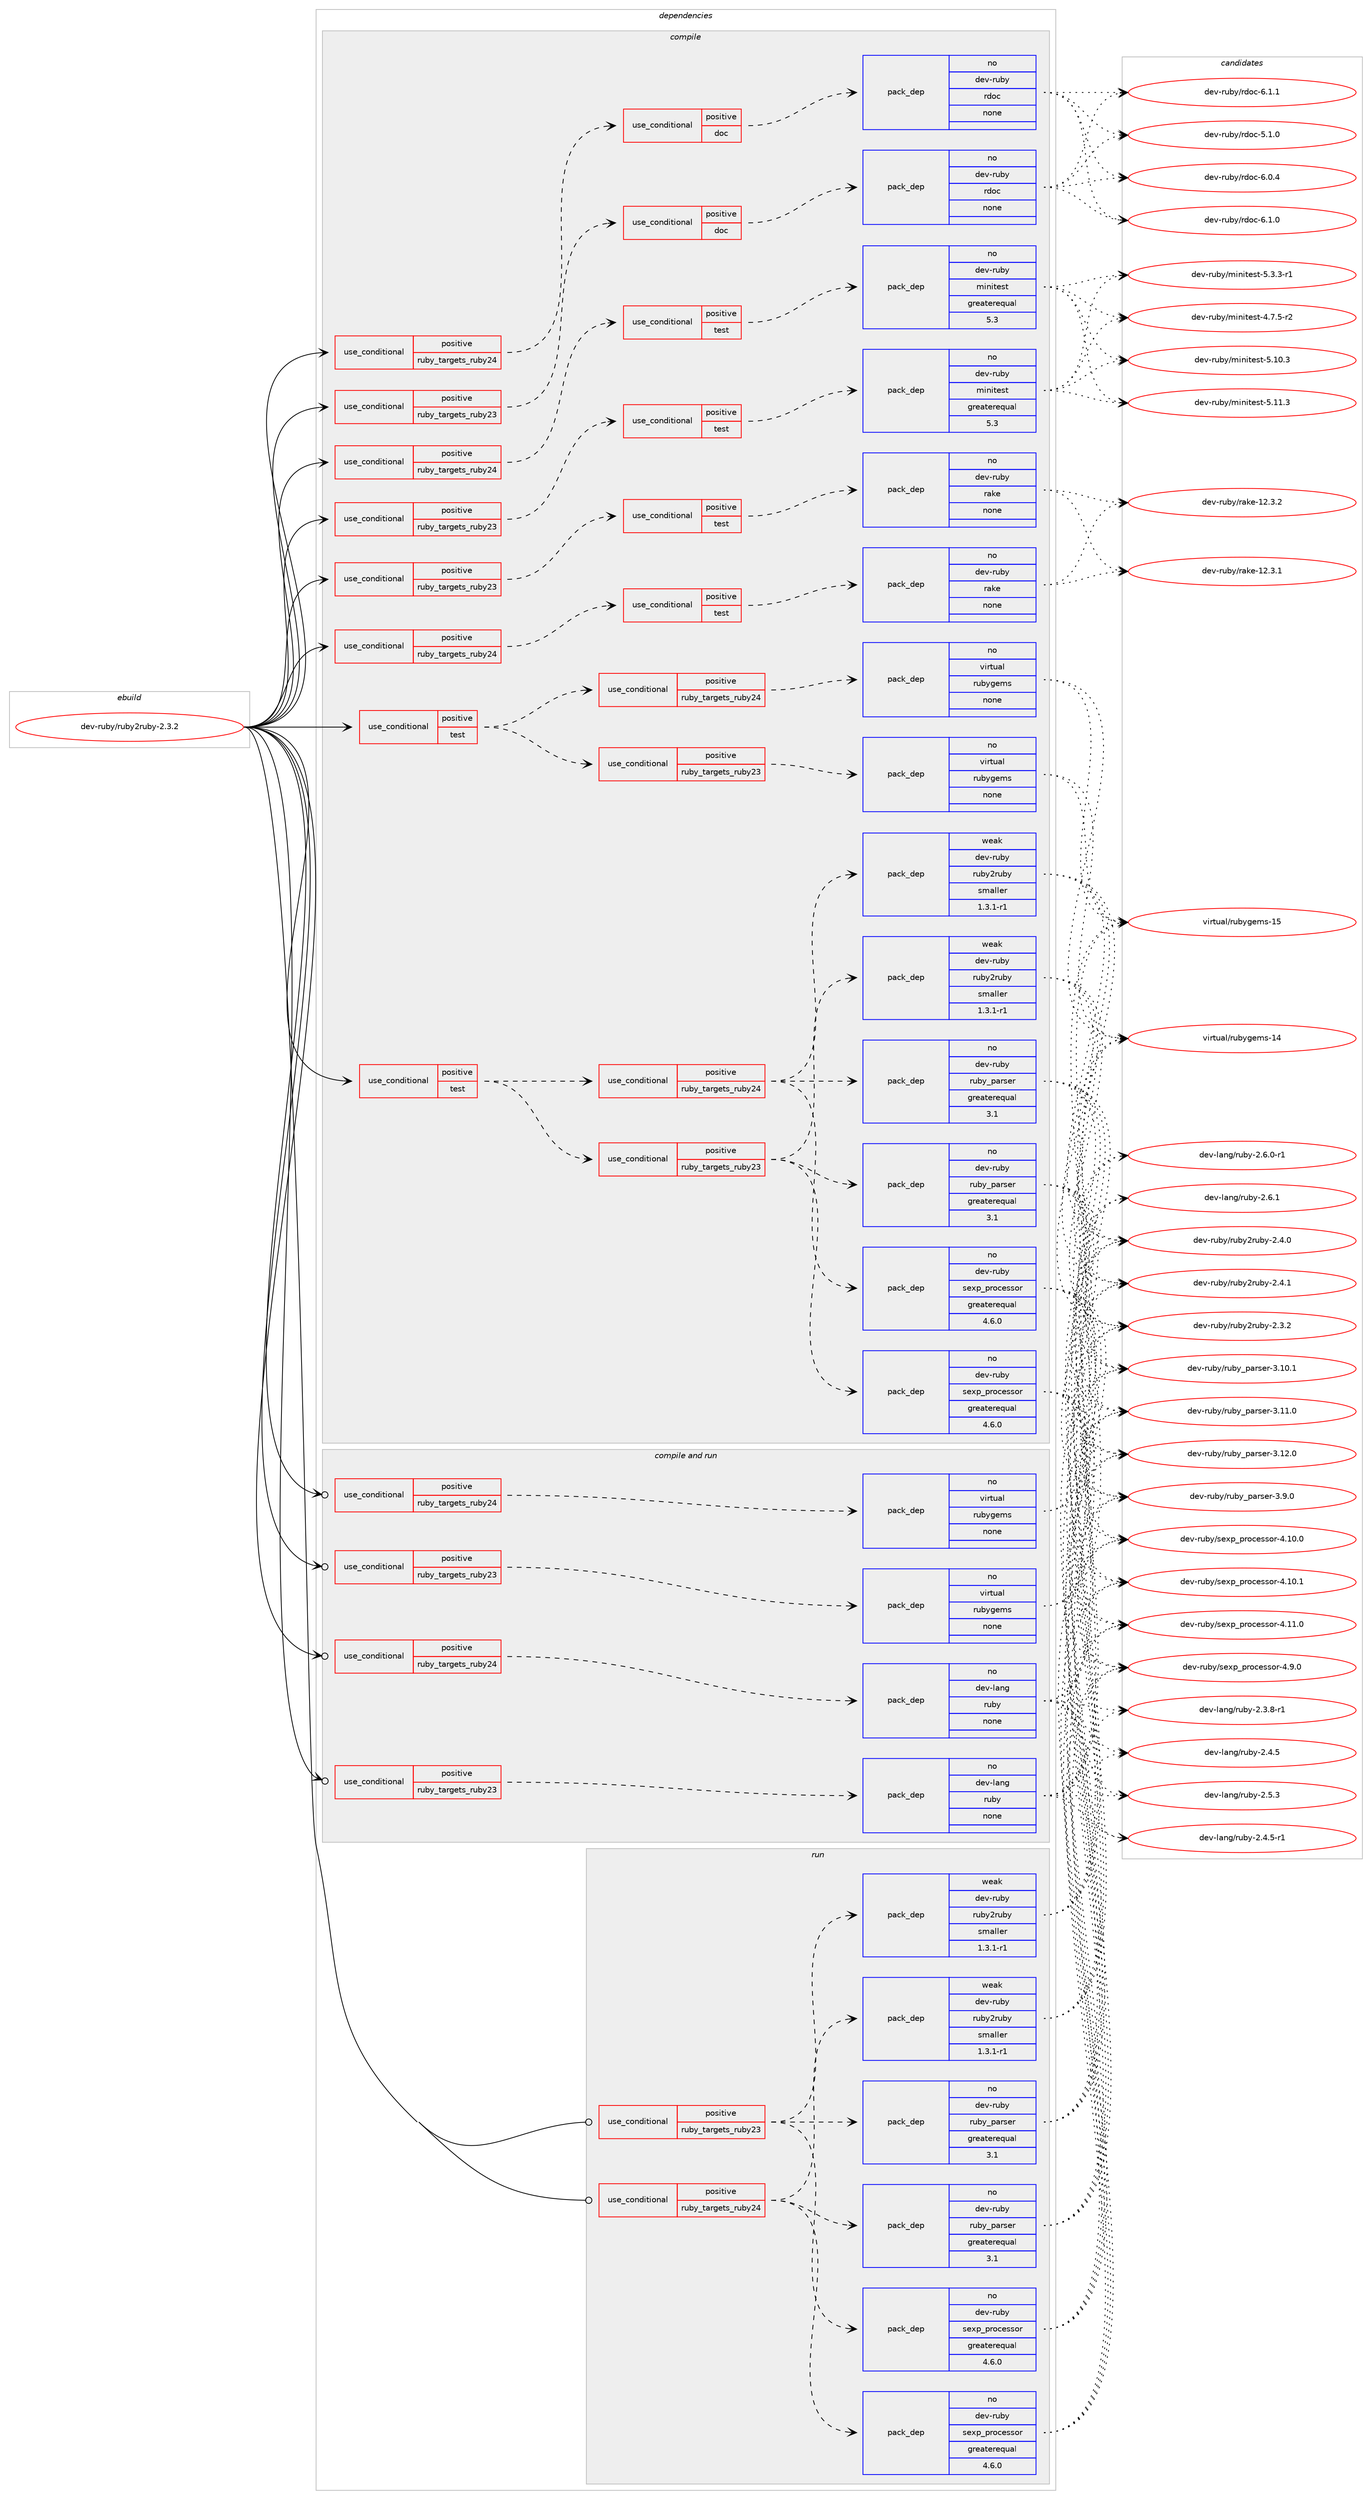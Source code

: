 digraph prolog {

# *************
# Graph options
# *************

newrank=true;
concentrate=true;
compound=true;
graph [rankdir=LR,fontname=Helvetica,fontsize=10,ranksep=1.5];#, ranksep=2.5, nodesep=0.2];
edge  [arrowhead=vee];
node  [fontname=Helvetica,fontsize=10];

# **********
# The ebuild
# **********

subgraph cluster_leftcol {
color=gray;
rank=same;
label=<<i>ebuild</i>>;
id [label="dev-ruby/ruby2ruby-2.3.2", color=red, width=4, href="../dev-ruby/ruby2ruby-2.3.2.svg"];
}

# ****************
# The dependencies
# ****************

subgraph cluster_midcol {
color=gray;
label=<<i>dependencies</i>>;
subgraph cluster_compile {
fillcolor="#eeeeee";
style=filled;
label=<<i>compile</i>>;
subgraph cond416344 {
dependency1525707 [label=<<TABLE BORDER="0" CELLBORDER="1" CELLSPACING="0" CELLPADDING="4"><TR><TD ROWSPAN="3" CELLPADDING="10">use_conditional</TD></TR><TR><TD>positive</TD></TR><TR><TD>ruby_targets_ruby23</TD></TR></TABLE>>, shape=none, color=red];
subgraph cond416345 {
dependency1525708 [label=<<TABLE BORDER="0" CELLBORDER="1" CELLSPACING="0" CELLPADDING="4"><TR><TD ROWSPAN="3" CELLPADDING="10">use_conditional</TD></TR><TR><TD>positive</TD></TR><TR><TD>doc</TD></TR></TABLE>>, shape=none, color=red];
subgraph pack1085857 {
dependency1525709 [label=<<TABLE BORDER="0" CELLBORDER="1" CELLSPACING="0" CELLPADDING="4" WIDTH="220"><TR><TD ROWSPAN="6" CELLPADDING="30">pack_dep</TD></TR><TR><TD WIDTH="110">no</TD></TR><TR><TD>dev-ruby</TD></TR><TR><TD>rdoc</TD></TR><TR><TD>none</TD></TR><TR><TD></TD></TR></TABLE>>, shape=none, color=blue];
}
dependency1525708:e -> dependency1525709:w [weight=20,style="dashed",arrowhead="vee"];
}
dependency1525707:e -> dependency1525708:w [weight=20,style="dashed",arrowhead="vee"];
}
id:e -> dependency1525707:w [weight=20,style="solid",arrowhead="vee"];
subgraph cond416346 {
dependency1525710 [label=<<TABLE BORDER="0" CELLBORDER="1" CELLSPACING="0" CELLPADDING="4"><TR><TD ROWSPAN="3" CELLPADDING="10">use_conditional</TD></TR><TR><TD>positive</TD></TR><TR><TD>ruby_targets_ruby23</TD></TR></TABLE>>, shape=none, color=red];
subgraph cond416347 {
dependency1525711 [label=<<TABLE BORDER="0" CELLBORDER="1" CELLSPACING="0" CELLPADDING="4"><TR><TD ROWSPAN="3" CELLPADDING="10">use_conditional</TD></TR><TR><TD>positive</TD></TR><TR><TD>test</TD></TR></TABLE>>, shape=none, color=red];
subgraph pack1085858 {
dependency1525712 [label=<<TABLE BORDER="0" CELLBORDER="1" CELLSPACING="0" CELLPADDING="4" WIDTH="220"><TR><TD ROWSPAN="6" CELLPADDING="30">pack_dep</TD></TR><TR><TD WIDTH="110">no</TD></TR><TR><TD>dev-ruby</TD></TR><TR><TD>minitest</TD></TR><TR><TD>greaterequal</TD></TR><TR><TD>5.3</TD></TR></TABLE>>, shape=none, color=blue];
}
dependency1525711:e -> dependency1525712:w [weight=20,style="dashed",arrowhead="vee"];
}
dependency1525710:e -> dependency1525711:w [weight=20,style="dashed",arrowhead="vee"];
}
id:e -> dependency1525710:w [weight=20,style="solid",arrowhead="vee"];
subgraph cond416348 {
dependency1525713 [label=<<TABLE BORDER="0" CELLBORDER="1" CELLSPACING="0" CELLPADDING="4"><TR><TD ROWSPAN="3" CELLPADDING="10">use_conditional</TD></TR><TR><TD>positive</TD></TR><TR><TD>ruby_targets_ruby23</TD></TR></TABLE>>, shape=none, color=red];
subgraph cond416349 {
dependency1525714 [label=<<TABLE BORDER="0" CELLBORDER="1" CELLSPACING="0" CELLPADDING="4"><TR><TD ROWSPAN="3" CELLPADDING="10">use_conditional</TD></TR><TR><TD>positive</TD></TR><TR><TD>test</TD></TR></TABLE>>, shape=none, color=red];
subgraph pack1085859 {
dependency1525715 [label=<<TABLE BORDER="0" CELLBORDER="1" CELLSPACING="0" CELLPADDING="4" WIDTH="220"><TR><TD ROWSPAN="6" CELLPADDING="30">pack_dep</TD></TR><TR><TD WIDTH="110">no</TD></TR><TR><TD>dev-ruby</TD></TR><TR><TD>rake</TD></TR><TR><TD>none</TD></TR><TR><TD></TD></TR></TABLE>>, shape=none, color=blue];
}
dependency1525714:e -> dependency1525715:w [weight=20,style="dashed",arrowhead="vee"];
}
dependency1525713:e -> dependency1525714:w [weight=20,style="dashed",arrowhead="vee"];
}
id:e -> dependency1525713:w [weight=20,style="solid",arrowhead="vee"];
subgraph cond416350 {
dependency1525716 [label=<<TABLE BORDER="0" CELLBORDER="1" CELLSPACING="0" CELLPADDING="4"><TR><TD ROWSPAN="3" CELLPADDING="10">use_conditional</TD></TR><TR><TD>positive</TD></TR><TR><TD>ruby_targets_ruby24</TD></TR></TABLE>>, shape=none, color=red];
subgraph cond416351 {
dependency1525717 [label=<<TABLE BORDER="0" CELLBORDER="1" CELLSPACING="0" CELLPADDING="4"><TR><TD ROWSPAN="3" CELLPADDING="10">use_conditional</TD></TR><TR><TD>positive</TD></TR><TR><TD>doc</TD></TR></TABLE>>, shape=none, color=red];
subgraph pack1085860 {
dependency1525718 [label=<<TABLE BORDER="0" CELLBORDER="1" CELLSPACING="0" CELLPADDING="4" WIDTH="220"><TR><TD ROWSPAN="6" CELLPADDING="30">pack_dep</TD></TR><TR><TD WIDTH="110">no</TD></TR><TR><TD>dev-ruby</TD></TR><TR><TD>rdoc</TD></TR><TR><TD>none</TD></TR><TR><TD></TD></TR></TABLE>>, shape=none, color=blue];
}
dependency1525717:e -> dependency1525718:w [weight=20,style="dashed",arrowhead="vee"];
}
dependency1525716:e -> dependency1525717:w [weight=20,style="dashed",arrowhead="vee"];
}
id:e -> dependency1525716:w [weight=20,style="solid",arrowhead="vee"];
subgraph cond416352 {
dependency1525719 [label=<<TABLE BORDER="0" CELLBORDER="1" CELLSPACING="0" CELLPADDING="4"><TR><TD ROWSPAN="3" CELLPADDING="10">use_conditional</TD></TR><TR><TD>positive</TD></TR><TR><TD>ruby_targets_ruby24</TD></TR></TABLE>>, shape=none, color=red];
subgraph cond416353 {
dependency1525720 [label=<<TABLE BORDER="0" CELLBORDER="1" CELLSPACING="0" CELLPADDING="4"><TR><TD ROWSPAN="3" CELLPADDING="10">use_conditional</TD></TR><TR><TD>positive</TD></TR><TR><TD>test</TD></TR></TABLE>>, shape=none, color=red];
subgraph pack1085861 {
dependency1525721 [label=<<TABLE BORDER="0" CELLBORDER="1" CELLSPACING="0" CELLPADDING="4" WIDTH="220"><TR><TD ROWSPAN="6" CELLPADDING="30">pack_dep</TD></TR><TR><TD WIDTH="110">no</TD></TR><TR><TD>dev-ruby</TD></TR><TR><TD>minitest</TD></TR><TR><TD>greaterequal</TD></TR><TR><TD>5.3</TD></TR></TABLE>>, shape=none, color=blue];
}
dependency1525720:e -> dependency1525721:w [weight=20,style="dashed",arrowhead="vee"];
}
dependency1525719:e -> dependency1525720:w [weight=20,style="dashed",arrowhead="vee"];
}
id:e -> dependency1525719:w [weight=20,style="solid",arrowhead="vee"];
subgraph cond416354 {
dependency1525722 [label=<<TABLE BORDER="0" CELLBORDER="1" CELLSPACING="0" CELLPADDING="4"><TR><TD ROWSPAN="3" CELLPADDING="10">use_conditional</TD></TR><TR><TD>positive</TD></TR><TR><TD>ruby_targets_ruby24</TD></TR></TABLE>>, shape=none, color=red];
subgraph cond416355 {
dependency1525723 [label=<<TABLE BORDER="0" CELLBORDER="1" CELLSPACING="0" CELLPADDING="4"><TR><TD ROWSPAN="3" CELLPADDING="10">use_conditional</TD></TR><TR><TD>positive</TD></TR><TR><TD>test</TD></TR></TABLE>>, shape=none, color=red];
subgraph pack1085862 {
dependency1525724 [label=<<TABLE BORDER="0" CELLBORDER="1" CELLSPACING="0" CELLPADDING="4" WIDTH="220"><TR><TD ROWSPAN="6" CELLPADDING="30">pack_dep</TD></TR><TR><TD WIDTH="110">no</TD></TR><TR><TD>dev-ruby</TD></TR><TR><TD>rake</TD></TR><TR><TD>none</TD></TR><TR><TD></TD></TR></TABLE>>, shape=none, color=blue];
}
dependency1525723:e -> dependency1525724:w [weight=20,style="dashed",arrowhead="vee"];
}
dependency1525722:e -> dependency1525723:w [weight=20,style="dashed",arrowhead="vee"];
}
id:e -> dependency1525722:w [weight=20,style="solid",arrowhead="vee"];
subgraph cond416356 {
dependency1525725 [label=<<TABLE BORDER="0" CELLBORDER="1" CELLSPACING="0" CELLPADDING="4"><TR><TD ROWSPAN="3" CELLPADDING="10">use_conditional</TD></TR><TR><TD>positive</TD></TR><TR><TD>test</TD></TR></TABLE>>, shape=none, color=red];
subgraph cond416357 {
dependency1525726 [label=<<TABLE BORDER="0" CELLBORDER="1" CELLSPACING="0" CELLPADDING="4"><TR><TD ROWSPAN="3" CELLPADDING="10">use_conditional</TD></TR><TR><TD>positive</TD></TR><TR><TD>ruby_targets_ruby23</TD></TR></TABLE>>, shape=none, color=red];
subgraph pack1085863 {
dependency1525727 [label=<<TABLE BORDER="0" CELLBORDER="1" CELLSPACING="0" CELLPADDING="4" WIDTH="220"><TR><TD ROWSPAN="6" CELLPADDING="30">pack_dep</TD></TR><TR><TD WIDTH="110">no</TD></TR><TR><TD>dev-ruby</TD></TR><TR><TD>sexp_processor</TD></TR><TR><TD>greaterequal</TD></TR><TR><TD>4.6.0</TD></TR></TABLE>>, shape=none, color=blue];
}
dependency1525726:e -> dependency1525727:w [weight=20,style="dashed",arrowhead="vee"];
subgraph pack1085864 {
dependency1525728 [label=<<TABLE BORDER="0" CELLBORDER="1" CELLSPACING="0" CELLPADDING="4" WIDTH="220"><TR><TD ROWSPAN="6" CELLPADDING="30">pack_dep</TD></TR><TR><TD WIDTH="110">no</TD></TR><TR><TD>dev-ruby</TD></TR><TR><TD>ruby_parser</TD></TR><TR><TD>greaterequal</TD></TR><TR><TD>3.1</TD></TR></TABLE>>, shape=none, color=blue];
}
dependency1525726:e -> dependency1525728:w [weight=20,style="dashed",arrowhead="vee"];
subgraph pack1085865 {
dependency1525729 [label=<<TABLE BORDER="0" CELLBORDER="1" CELLSPACING="0" CELLPADDING="4" WIDTH="220"><TR><TD ROWSPAN="6" CELLPADDING="30">pack_dep</TD></TR><TR><TD WIDTH="110">weak</TD></TR><TR><TD>dev-ruby</TD></TR><TR><TD>ruby2ruby</TD></TR><TR><TD>smaller</TD></TR><TR><TD>1.3.1-r1</TD></TR></TABLE>>, shape=none, color=blue];
}
dependency1525726:e -> dependency1525729:w [weight=20,style="dashed",arrowhead="vee"];
}
dependency1525725:e -> dependency1525726:w [weight=20,style="dashed",arrowhead="vee"];
subgraph cond416358 {
dependency1525730 [label=<<TABLE BORDER="0" CELLBORDER="1" CELLSPACING="0" CELLPADDING="4"><TR><TD ROWSPAN="3" CELLPADDING="10">use_conditional</TD></TR><TR><TD>positive</TD></TR><TR><TD>ruby_targets_ruby24</TD></TR></TABLE>>, shape=none, color=red];
subgraph pack1085866 {
dependency1525731 [label=<<TABLE BORDER="0" CELLBORDER="1" CELLSPACING="0" CELLPADDING="4" WIDTH="220"><TR><TD ROWSPAN="6" CELLPADDING="30">pack_dep</TD></TR><TR><TD WIDTH="110">no</TD></TR><TR><TD>dev-ruby</TD></TR><TR><TD>sexp_processor</TD></TR><TR><TD>greaterequal</TD></TR><TR><TD>4.6.0</TD></TR></TABLE>>, shape=none, color=blue];
}
dependency1525730:e -> dependency1525731:w [weight=20,style="dashed",arrowhead="vee"];
subgraph pack1085867 {
dependency1525732 [label=<<TABLE BORDER="0" CELLBORDER="1" CELLSPACING="0" CELLPADDING="4" WIDTH="220"><TR><TD ROWSPAN="6" CELLPADDING="30">pack_dep</TD></TR><TR><TD WIDTH="110">no</TD></TR><TR><TD>dev-ruby</TD></TR><TR><TD>ruby_parser</TD></TR><TR><TD>greaterequal</TD></TR><TR><TD>3.1</TD></TR></TABLE>>, shape=none, color=blue];
}
dependency1525730:e -> dependency1525732:w [weight=20,style="dashed",arrowhead="vee"];
subgraph pack1085868 {
dependency1525733 [label=<<TABLE BORDER="0" CELLBORDER="1" CELLSPACING="0" CELLPADDING="4" WIDTH="220"><TR><TD ROWSPAN="6" CELLPADDING="30">pack_dep</TD></TR><TR><TD WIDTH="110">weak</TD></TR><TR><TD>dev-ruby</TD></TR><TR><TD>ruby2ruby</TD></TR><TR><TD>smaller</TD></TR><TR><TD>1.3.1-r1</TD></TR></TABLE>>, shape=none, color=blue];
}
dependency1525730:e -> dependency1525733:w [weight=20,style="dashed",arrowhead="vee"];
}
dependency1525725:e -> dependency1525730:w [weight=20,style="dashed",arrowhead="vee"];
}
id:e -> dependency1525725:w [weight=20,style="solid",arrowhead="vee"];
subgraph cond416359 {
dependency1525734 [label=<<TABLE BORDER="0" CELLBORDER="1" CELLSPACING="0" CELLPADDING="4"><TR><TD ROWSPAN="3" CELLPADDING="10">use_conditional</TD></TR><TR><TD>positive</TD></TR><TR><TD>test</TD></TR></TABLE>>, shape=none, color=red];
subgraph cond416360 {
dependency1525735 [label=<<TABLE BORDER="0" CELLBORDER="1" CELLSPACING="0" CELLPADDING="4"><TR><TD ROWSPAN="3" CELLPADDING="10">use_conditional</TD></TR><TR><TD>positive</TD></TR><TR><TD>ruby_targets_ruby23</TD></TR></TABLE>>, shape=none, color=red];
subgraph pack1085869 {
dependency1525736 [label=<<TABLE BORDER="0" CELLBORDER="1" CELLSPACING="0" CELLPADDING="4" WIDTH="220"><TR><TD ROWSPAN="6" CELLPADDING="30">pack_dep</TD></TR><TR><TD WIDTH="110">no</TD></TR><TR><TD>virtual</TD></TR><TR><TD>rubygems</TD></TR><TR><TD>none</TD></TR><TR><TD></TD></TR></TABLE>>, shape=none, color=blue];
}
dependency1525735:e -> dependency1525736:w [weight=20,style="dashed",arrowhead="vee"];
}
dependency1525734:e -> dependency1525735:w [weight=20,style="dashed",arrowhead="vee"];
subgraph cond416361 {
dependency1525737 [label=<<TABLE BORDER="0" CELLBORDER="1" CELLSPACING="0" CELLPADDING="4"><TR><TD ROWSPAN="3" CELLPADDING="10">use_conditional</TD></TR><TR><TD>positive</TD></TR><TR><TD>ruby_targets_ruby24</TD></TR></TABLE>>, shape=none, color=red];
subgraph pack1085870 {
dependency1525738 [label=<<TABLE BORDER="0" CELLBORDER="1" CELLSPACING="0" CELLPADDING="4" WIDTH="220"><TR><TD ROWSPAN="6" CELLPADDING="30">pack_dep</TD></TR><TR><TD WIDTH="110">no</TD></TR><TR><TD>virtual</TD></TR><TR><TD>rubygems</TD></TR><TR><TD>none</TD></TR><TR><TD></TD></TR></TABLE>>, shape=none, color=blue];
}
dependency1525737:e -> dependency1525738:w [weight=20,style="dashed",arrowhead="vee"];
}
dependency1525734:e -> dependency1525737:w [weight=20,style="dashed",arrowhead="vee"];
}
id:e -> dependency1525734:w [weight=20,style="solid",arrowhead="vee"];
}
subgraph cluster_compileandrun {
fillcolor="#eeeeee";
style=filled;
label=<<i>compile and run</i>>;
subgraph cond416362 {
dependency1525739 [label=<<TABLE BORDER="0" CELLBORDER="1" CELLSPACING="0" CELLPADDING="4"><TR><TD ROWSPAN="3" CELLPADDING="10">use_conditional</TD></TR><TR><TD>positive</TD></TR><TR><TD>ruby_targets_ruby23</TD></TR></TABLE>>, shape=none, color=red];
subgraph pack1085871 {
dependency1525740 [label=<<TABLE BORDER="0" CELLBORDER="1" CELLSPACING="0" CELLPADDING="4" WIDTH="220"><TR><TD ROWSPAN="6" CELLPADDING="30">pack_dep</TD></TR><TR><TD WIDTH="110">no</TD></TR><TR><TD>dev-lang</TD></TR><TR><TD>ruby</TD></TR><TR><TD>none</TD></TR><TR><TD></TD></TR></TABLE>>, shape=none, color=blue];
}
dependency1525739:e -> dependency1525740:w [weight=20,style="dashed",arrowhead="vee"];
}
id:e -> dependency1525739:w [weight=20,style="solid",arrowhead="odotvee"];
subgraph cond416363 {
dependency1525741 [label=<<TABLE BORDER="0" CELLBORDER="1" CELLSPACING="0" CELLPADDING="4"><TR><TD ROWSPAN="3" CELLPADDING="10">use_conditional</TD></TR><TR><TD>positive</TD></TR><TR><TD>ruby_targets_ruby23</TD></TR></TABLE>>, shape=none, color=red];
subgraph pack1085872 {
dependency1525742 [label=<<TABLE BORDER="0" CELLBORDER="1" CELLSPACING="0" CELLPADDING="4" WIDTH="220"><TR><TD ROWSPAN="6" CELLPADDING="30">pack_dep</TD></TR><TR><TD WIDTH="110">no</TD></TR><TR><TD>virtual</TD></TR><TR><TD>rubygems</TD></TR><TR><TD>none</TD></TR><TR><TD></TD></TR></TABLE>>, shape=none, color=blue];
}
dependency1525741:e -> dependency1525742:w [weight=20,style="dashed",arrowhead="vee"];
}
id:e -> dependency1525741:w [weight=20,style="solid",arrowhead="odotvee"];
subgraph cond416364 {
dependency1525743 [label=<<TABLE BORDER="0" CELLBORDER="1" CELLSPACING="0" CELLPADDING="4"><TR><TD ROWSPAN="3" CELLPADDING="10">use_conditional</TD></TR><TR><TD>positive</TD></TR><TR><TD>ruby_targets_ruby24</TD></TR></TABLE>>, shape=none, color=red];
subgraph pack1085873 {
dependency1525744 [label=<<TABLE BORDER="0" CELLBORDER="1" CELLSPACING="0" CELLPADDING="4" WIDTH="220"><TR><TD ROWSPAN="6" CELLPADDING="30">pack_dep</TD></TR><TR><TD WIDTH="110">no</TD></TR><TR><TD>dev-lang</TD></TR><TR><TD>ruby</TD></TR><TR><TD>none</TD></TR><TR><TD></TD></TR></TABLE>>, shape=none, color=blue];
}
dependency1525743:e -> dependency1525744:w [weight=20,style="dashed",arrowhead="vee"];
}
id:e -> dependency1525743:w [weight=20,style="solid",arrowhead="odotvee"];
subgraph cond416365 {
dependency1525745 [label=<<TABLE BORDER="0" CELLBORDER="1" CELLSPACING="0" CELLPADDING="4"><TR><TD ROWSPAN="3" CELLPADDING="10">use_conditional</TD></TR><TR><TD>positive</TD></TR><TR><TD>ruby_targets_ruby24</TD></TR></TABLE>>, shape=none, color=red];
subgraph pack1085874 {
dependency1525746 [label=<<TABLE BORDER="0" CELLBORDER="1" CELLSPACING="0" CELLPADDING="4" WIDTH="220"><TR><TD ROWSPAN="6" CELLPADDING="30">pack_dep</TD></TR><TR><TD WIDTH="110">no</TD></TR><TR><TD>virtual</TD></TR><TR><TD>rubygems</TD></TR><TR><TD>none</TD></TR><TR><TD></TD></TR></TABLE>>, shape=none, color=blue];
}
dependency1525745:e -> dependency1525746:w [weight=20,style="dashed",arrowhead="vee"];
}
id:e -> dependency1525745:w [weight=20,style="solid",arrowhead="odotvee"];
}
subgraph cluster_run {
fillcolor="#eeeeee";
style=filled;
label=<<i>run</i>>;
subgraph cond416366 {
dependency1525747 [label=<<TABLE BORDER="0" CELLBORDER="1" CELLSPACING="0" CELLPADDING="4"><TR><TD ROWSPAN="3" CELLPADDING="10">use_conditional</TD></TR><TR><TD>positive</TD></TR><TR><TD>ruby_targets_ruby23</TD></TR></TABLE>>, shape=none, color=red];
subgraph pack1085875 {
dependency1525748 [label=<<TABLE BORDER="0" CELLBORDER="1" CELLSPACING="0" CELLPADDING="4" WIDTH="220"><TR><TD ROWSPAN="6" CELLPADDING="30">pack_dep</TD></TR><TR><TD WIDTH="110">no</TD></TR><TR><TD>dev-ruby</TD></TR><TR><TD>sexp_processor</TD></TR><TR><TD>greaterequal</TD></TR><TR><TD>4.6.0</TD></TR></TABLE>>, shape=none, color=blue];
}
dependency1525747:e -> dependency1525748:w [weight=20,style="dashed",arrowhead="vee"];
subgraph pack1085876 {
dependency1525749 [label=<<TABLE BORDER="0" CELLBORDER="1" CELLSPACING="0" CELLPADDING="4" WIDTH="220"><TR><TD ROWSPAN="6" CELLPADDING="30">pack_dep</TD></TR><TR><TD WIDTH="110">no</TD></TR><TR><TD>dev-ruby</TD></TR><TR><TD>ruby_parser</TD></TR><TR><TD>greaterequal</TD></TR><TR><TD>3.1</TD></TR></TABLE>>, shape=none, color=blue];
}
dependency1525747:e -> dependency1525749:w [weight=20,style="dashed",arrowhead="vee"];
subgraph pack1085877 {
dependency1525750 [label=<<TABLE BORDER="0" CELLBORDER="1" CELLSPACING="0" CELLPADDING="4" WIDTH="220"><TR><TD ROWSPAN="6" CELLPADDING="30">pack_dep</TD></TR><TR><TD WIDTH="110">weak</TD></TR><TR><TD>dev-ruby</TD></TR><TR><TD>ruby2ruby</TD></TR><TR><TD>smaller</TD></TR><TR><TD>1.3.1-r1</TD></TR></TABLE>>, shape=none, color=blue];
}
dependency1525747:e -> dependency1525750:w [weight=20,style="dashed",arrowhead="vee"];
}
id:e -> dependency1525747:w [weight=20,style="solid",arrowhead="odot"];
subgraph cond416367 {
dependency1525751 [label=<<TABLE BORDER="0" CELLBORDER="1" CELLSPACING="0" CELLPADDING="4"><TR><TD ROWSPAN="3" CELLPADDING="10">use_conditional</TD></TR><TR><TD>positive</TD></TR><TR><TD>ruby_targets_ruby24</TD></TR></TABLE>>, shape=none, color=red];
subgraph pack1085878 {
dependency1525752 [label=<<TABLE BORDER="0" CELLBORDER="1" CELLSPACING="0" CELLPADDING="4" WIDTH="220"><TR><TD ROWSPAN="6" CELLPADDING="30">pack_dep</TD></TR><TR><TD WIDTH="110">no</TD></TR><TR><TD>dev-ruby</TD></TR><TR><TD>sexp_processor</TD></TR><TR><TD>greaterequal</TD></TR><TR><TD>4.6.0</TD></TR></TABLE>>, shape=none, color=blue];
}
dependency1525751:e -> dependency1525752:w [weight=20,style="dashed",arrowhead="vee"];
subgraph pack1085879 {
dependency1525753 [label=<<TABLE BORDER="0" CELLBORDER="1" CELLSPACING="0" CELLPADDING="4" WIDTH="220"><TR><TD ROWSPAN="6" CELLPADDING="30">pack_dep</TD></TR><TR><TD WIDTH="110">no</TD></TR><TR><TD>dev-ruby</TD></TR><TR><TD>ruby_parser</TD></TR><TR><TD>greaterequal</TD></TR><TR><TD>3.1</TD></TR></TABLE>>, shape=none, color=blue];
}
dependency1525751:e -> dependency1525753:w [weight=20,style="dashed",arrowhead="vee"];
subgraph pack1085880 {
dependency1525754 [label=<<TABLE BORDER="0" CELLBORDER="1" CELLSPACING="0" CELLPADDING="4" WIDTH="220"><TR><TD ROWSPAN="6" CELLPADDING="30">pack_dep</TD></TR><TR><TD WIDTH="110">weak</TD></TR><TR><TD>dev-ruby</TD></TR><TR><TD>ruby2ruby</TD></TR><TR><TD>smaller</TD></TR><TR><TD>1.3.1-r1</TD></TR></TABLE>>, shape=none, color=blue];
}
dependency1525751:e -> dependency1525754:w [weight=20,style="dashed",arrowhead="vee"];
}
id:e -> dependency1525751:w [weight=20,style="solid",arrowhead="odot"];
}
}

# **************
# The candidates
# **************

subgraph cluster_choices {
rank=same;
color=gray;
label=<<i>candidates</i>>;

subgraph choice1085857 {
color=black;
nodesep=1;
choice10010111845114117981214711410011199455346494648 [label="dev-ruby/rdoc-5.1.0", color=red, width=4,href="../dev-ruby/rdoc-5.1.0.svg"];
choice10010111845114117981214711410011199455446484652 [label="dev-ruby/rdoc-6.0.4", color=red, width=4,href="../dev-ruby/rdoc-6.0.4.svg"];
choice10010111845114117981214711410011199455446494648 [label="dev-ruby/rdoc-6.1.0", color=red, width=4,href="../dev-ruby/rdoc-6.1.0.svg"];
choice10010111845114117981214711410011199455446494649 [label="dev-ruby/rdoc-6.1.1", color=red, width=4,href="../dev-ruby/rdoc-6.1.1.svg"];
dependency1525709:e -> choice10010111845114117981214711410011199455346494648:w [style=dotted,weight="100"];
dependency1525709:e -> choice10010111845114117981214711410011199455446484652:w [style=dotted,weight="100"];
dependency1525709:e -> choice10010111845114117981214711410011199455446494648:w [style=dotted,weight="100"];
dependency1525709:e -> choice10010111845114117981214711410011199455446494649:w [style=dotted,weight="100"];
}
subgraph choice1085858 {
color=black;
nodesep=1;
choice1001011184511411798121471091051101051161011151164552465546534511450 [label="dev-ruby/minitest-4.7.5-r2", color=red, width=4,href="../dev-ruby/minitest-4.7.5-r2.svg"];
choice10010111845114117981214710910511010511610111511645534649484651 [label="dev-ruby/minitest-5.10.3", color=red, width=4,href="../dev-ruby/minitest-5.10.3.svg"];
choice10010111845114117981214710910511010511610111511645534649494651 [label="dev-ruby/minitest-5.11.3", color=red, width=4,href="../dev-ruby/minitest-5.11.3.svg"];
choice1001011184511411798121471091051101051161011151164553465146514511449 [label="dev-ruby/minitest-5.3.3-r1", color=red, width=4,href="../dev-ruby/minitest-5.3.3-r1.svg"];
dependency1525712:e -> choice1001011184511411798121471091051101051161011151164552465546534511450:w [style=dotted,weight="100"];
dependency1525712:e -> choice10010111845114117981214710910511010511610111511645534649484651:w [style=dotted,weight="100"];
dependency1525712:e -> choice10010111845114117981214710910511010511610111511645534649494651:w [style=dotted,weight="100"];
dependency1525712:e -> choice1001011184511411798121471091051101051161011151164553465146514511449:w [style=dotted,weight="100"];
}
subgraph choice1085859 {
color=black;
nodesep=1;
choice1001011184511411798121471149710710145495046514649 [label="dev-ruby/rake-12.3.1", color=red, width=4,href="../dev-ruby/rake-12.3.1.svg"];
choice1001011184511411798121471149710710145495046514650 [label="dev-ruby/rake-12.3.2", color=red, width=4,href="../dev-ruby/rake-12.3.2.svg"];
dependency1525715:e -> choice1001011184511411798121471149710710145495046514649:w [style=dotted,weight="100"];
dependency1525715:e -> choice1001011184511411798121471149710710145495046514650:w [style=dotted,weight="100"];
}
subgraph choice1085860 {
color=black;
nodesep=1;
choice10010111845114117981214711410011199455346494648 [label="dev-ruby/rdoc-5.1.0", color=red, width=4,href="../dev-ruby/rdoc-5.1.0.svg"];
choice10010111845114117981214711410011199455446484652 [label="dev-ruby/rdoc-6.0.4", color=red, width=4,href="../dev-ruby/rdoc-6.0.4.svg"];
choice10010111845114117981214711410011199455446494648 [label="dev-ruby/rdoc-6.1.0", color=red, width=4,href="../dev-ruby/rdoc-6.1.0.svg"];
choice10010111845114117981214711410011199455446494649 [label="dev-ruby/rdoc-6.1.1", color=red, width=4,href="../dev-ruby/rdoc-6.1.1.svg"];
dependency1525718:e -> choice10010111845114117981214711410011199455346494648:w [style=dotted,weight="100"];
dependency1525718:e -> choice10010111845114117981214711410011199455446484652:w [style=dotted,weight="100"];
dependency1525718:e -> choice10010111845114117981214711410011199455446494648:w [style=dotted,weight="100"];
dependency1525718:e -> choice10010111845114117981214711410011199455446494649:w [style=dotted,weight="100"];
}
subgraph choice1085861 {
color=black;
nodesep=1;
choice1001011184511411798121471091051101051161011151164552465546534511450 [label="dev-ruby/minitest-4.7.5-r2", color=red, width=4,href="../dev-ruby/minitest-4.7.5-r2.svg"];
choice10010111845114117981214710910511010511610111511645534649484651 [label="dev-ruby/minitest-5.10.3", color=red, width=4,href="../dev-ruby/minitest-5.10.3.svg"];
choice10010111845114117981214710910511010511610111511645534649494651 [label="dev-ruby/minitest-5.11.3", color=red, width=4,href="../dev-ruby/minitest-5.11.3.svg"];
choice1001011184511411798121471091051101051161011151164553465146514511449 [label="dev-ruby/minitest-5.3.3-r1", color=red, width=4,href="../dev-ruby/minitest-5.3.3-r1.svg"];
dependency1525721:e -> choice1001011184511411798121471091051101051161011151164552465546534511450:w [style=dotted,weight="100"];
dependency1525721:e -> choice10010111845114117981214710910511010511610111511645534649484651:w [style=dotted,weight="100"];
dependency1525721:e -> choice10010111845114117981214710910511010511610111511645534649494651:w [style=dotted,weight="100"];
dependency1525721:e -> choice1001011184511411798121471091051101051161011151164553465146514511449:w [style=dotted,weight="100"];
}
subgraph choice1085862 {
color=black;
nodesep=1;
choice1001011184511411798121471149710710145495046514649 [label="dev-ruby/rake-12.3.1", color=red, width=4,href="../dev-ruby/rake-12.3.1.svg"];
choice1001011184511411798121471149710710145495046514650 [label="dev-ruby/rake-12.3.2", color=red, width=4,href="../dev-ruby/rake-12.3.2.svg"];
dependency1525724:e -> choice1001011184511411798121471149710710145495046514649:w [style=dotted,weight="100"];
dependency1525724:e -> choice1001011184511411798121471149710710145495046514650:w [style=dotted,weight="100"];
}
subgraph choice1085863 {
color=black;
nodesep=1;
choice100101118451141179812147115101120112951121141119910111511511111445524649484648 [label="dev-ruby/sexp_processor-4.10.0", color=red, width=4,href="../dev-ruby/sexp_processor-4.10.0.svg"];
choice100101118451141179812147115101120112951121141119910111511511111445524649484649 [label="dev-ruby/sexp_processor-4.10.1", color=red, width=4,href="../dev-ruby/sexp_processor-4.10.1.svg"];
choice100101118451141179812147115101120112951121141119910111511511111445524649494648 [label="dev-ruby/sexp_processor-4.11.0", color=red, width=4,href="../dev-ruby/sexp_processor-4.11.0.svg"];
choice1001011184511411798121471151011201129511211411199101115115111114455246574648 [label="dev-ruby/sexp_processor-4.9.0", color=red, width=4,href="../dev-ruby/sexp_processor-4.9.0.svg"];
dependency1525727:e -> choice100101118451141179812147115101120112951121141119910111511511111445524649484648:w [style=dotted,weight="100"];
dependency1525727:e -> choice100101118451141179812147115101120112951121141119910111511511111445524649484649:w [style=dotted,weight="100"];
dependency1525727:e -> choice100101118451141179812147115101120112951121141119910111511511111445524649494648:w [style=dotted,weight="100"];
dependency1525727:e -> choice1001011184511411798121471151011201129511211411199101115115111114455246574648:w [style=dotted,weight="100"];
}
subgraph choice1085864 {
color=black;
nodesep=1;
choice10010111845114117981214711411798121951129711411510111445514649484649 [label="dev-ruby/ruby_parser-3.10.1", color=red, width=4,href="../dev-ruby/ruby_parser-3.10.1.svg"];
choice10010111845114117981214711411798121951129711411510111445514649494648 [label="dev-ruby/ruby_parser-3.11.0", color=red, width=4,href="../dev-ruby/ruby_parser-3.11.0.svg"];
choice10010111845114117981214711411798121951129711411510111445514649504648 [label="dev-ruby/ruby_parser-3.12.0", color=red, width=4,href="../dev-ruby/ruby_parser-3.12.0.svg"];
choice100101118451141179812147114117981219511297114115101114455146574648 [label="dev-ruby/ruby_parser-3.9.0", color=red, width=4,href="../dev-ruby/ruby_parser-3.9.0.svg"];
dependency1525728:e -> choice10010111845114117981214711411798121951129711411510111445514649484649:w [style=dotted,weight="100"];
dependency1525728:e -> choice10010111845114117981214711411798121951129711411510111445514649494648:w [style=dotted,weight="100"];
dependency1525728:e -> choice10010111845114117981214711411798121951129711411510111445514649504648:w [style=dotted,weight="100"];
dependency1525728:e -> choice100101118451141179812147114117981219511297114115101114455146574648:w [style=dotted,weight="100"];
}
subgraph choice1085865 {
color=black;
nodesep=1;
choice100101118451141179812147114117981215011411798121455046514650 [label="dev-ruby/ruby2ruby-2.3.2", color=red, width=4,href="../dev-ruby/ruby2ruby-2.3.2.svg"];
choice100101118451141179812147114117981215011411798121455046524648 [label="dev-ruby/ruby2ruby-2.4.0", color=red, width=4,href="../dev-ruby/ruby2ruby-2.4.0.svg"];
choice100101118451141179812147114117981215011411798121455046524649 [label="dev-ruby/ruby2ruby-2.4.1", color=red, width=4,href="../dev-ruby/ruby2ruby-2.4.1.svg"];
dependency1525729:e -> choice100101118451141179812147114117981215011411798121455046514650:w [style=dotted,weight="100"];
dependency1525729:e -> choice100101118451141179812147114117981215011411798121455046524648:w [style=dotted,weight="100"];
dependency1525729:e -> choice100101118451141179812147114117981215011411798121455046524649:w [style=dotted,weight="100"];
}
subgraph choice1085866 {
color=black;
nodesep=1;
choice100101118451141179812147115101120112951121141119910111511511111445524649484648 [label="dev-ruby/sexp_processor-4.10.0", color=red, width=4,href="../dev-ruby/sexp_processor-4.10.0.svg"];
choice100101118451141179812147115101120112951121141119910111511511111445524649484649 [label="dev-ruby/sexp_processor-4.10.1", color=red, width=4,href="../dev-ruby/sexp_processor-4.10.1.svg"];
choice100101118451141179812147115101120112951121141119910111511511111445524649494648 [label="dev-ruby/sexp_processor-4.11.0", color=red, width=4,href="../dev-ruby/sexp_processor-4.11.0.svg"];
choice1001011184511411798121471151011201129511211411199101115115111114455246574648 [label="dev-ruby/sexp_processor-4.9.0", color=red, width=4,href="../dev-ruby/sexp_processor-4.9.0.svg"];
dependency1525731:e -> choice100101118451141179812147115101120112951121141119910111511511111445524649484648:w [style=dotted,weight="100"];
dependency1525731:e -> choice100101118451141179812147115101120112951121141119910111511511111445524649484649:w [style=dotted,weight="100"];
dependency1525731:e -> choice100101118451141179812147115101120112951121141119910111511511111445524649494648:w [style=dotted,weight="100"];
dependency1525731:e -> choice1001011184511411798121471151011201129511211411199101115115111114455246574648:w [style=dotted,weight="100"];
}
subgraph choice1085867 {
color=black;
nodesep=1;
choice10010111845114117981214711411798121951129711411510111445514649484649 [label="dev-ruby/ruby_parser-3.10.1", color=red, width=4,href="../dev-ruby/ruby_parser-3.10.1.svg"];
choice10010111845114117981214711411798121951129711411510111445514649494648 [label="dev-ruby/ruby_parser-3.11.0", color=red, width=4,href="../dev-ruby/ruby_parser-3.11.0.svg"];
choice10010111845114117981214711411798121951129711411510111445514649504648 [label="dev-ruby/ruby_parser-3.12.0", color=red, width=4,href="../dev-ruby/ruby_parser-3.12.0.svg"];
choice100101118451141179812147114117981219511297114115101114455146574648 [label="dev-ruby/ruby_parser-3.9.0", color=red, width=4,href="../dev-ruby/ruby_parser-3.9.0.svg"];
dependency1525732:e -> choice10010111845114117981214711411798121951129711411510111445514649484649:w [style=dotted,weight="100"];
dependency1525732:e -> choice10010111845114117981214711411798121951129711411510111445514649494648:w [style=dotted,weight="100"];
dependency1525732:e -> choice10010111845114117981214711411798121951129711411510111445514649504648:w [style=dotted,weight="100"];
dependency1525732:e -> choice100101118451141179812147114117981219511297114115101114455146574648:w [style=dotted,weight="100"];
}
subgraph choice1085868 {
color=black;
nodesep=1;
choice100101118451141179812147114117981215011411798121455046514650 [label="dev-ruby/ruby2ruby-2.3.2", color=red, width=4,href="../dev-ruby/ruby2ruby-2.3.2.svg"];
choice100101118451141179812147114117981215011411798121455046524648 [label="dev-ruby/ruby2ruby-2.4.0", color=red, width=4,href="../dev-ruby/ruby2ruby-2.4.0.svg"];
choice100101118451141179812147114117981215011411798121455046524649 [label="dev-ruby/ruby2ruby-2.4.1", color=red, width=4,href="../dev-ruby/ruby2ruby-2.4.1.svg"];
dependency1525733:e -> choice100101118451141179812147114117981215011411798121455046514650:w [style=dotted,weight="100"];
dependency1525733:e -> choice100101118451141179812147114117981215011411798121455046524648:w [style=dotted,weight="100"];
dependency1525733:e -> choice100101118451141179812147114117981215011411798121455046524649:w [style=dotted,weight="100"];
}
subgraph choice1085869 {
color=black;
nodesep=1;
choice118105114116117971084711411798121103101109115454952 [label="virtual/rubygems-14", color=red, width=4,href="../virtual/rubygems-14.svg"];
choice118105114116117971084711411798121103101109115454953 [label="virtual/rubygems-15", color=red, width=4,href="../virtual/rubygems-15.svg"];
dependency1525736:e -> choice118105114116117971084711411798121103101109115454952:w [style=dotted,weight="100"];
dependency1525736:e -> choice118105114116117971084711411798121103101109115454953:w [style=dotted,weight="100"];
}
subgraph choice1085870 {
color=black;
nodesep=1;
choice118105114116117971084711411798121103101109115454952 [label="virtual/rubygems-14", color=red, width=4,href="../virtual/rubygems-14.svg"];
choice118105114116117971084711411798121103101109115454953 [label="virtual/rubygems-15", color=red, width=4,href="../virtual/rubygems-15.svg"];
dependency1525738:e -> choice118105114116117971084711411798121103101109115454952:w [style=dotted,weight="100"];
dependency1525738:e -> choice118105114116117971084711411798121103101109115454953:w [style=dotted,weight="100"];
}
subgraph choice1085871 {
color=black;
nodesep=1;
choice100101118451089711010347114117981214550465146564511449 [label="dev-lang/ruby-2.3.8-r1", color=red, width=4,href="../dev-lang/ruby-2.3.8-r1.svg"];
choice10010111845108971101034711411798121455046524653 [label="dev-lang/ruby-2.4.5", color=red, width=4,href="../dev-lang/ruby-2.4.5.svg"];
choice100101118451089711010347114117981214550465246534511449 [label="dev-lang/ruby-2.4.5-r1", color=red, width=4,href="../dev-lang/ruby-2.4.5-r1.svg"];
choice10010111845108971101034711411798121455046534651 [label="dev-lang/ruby-2.5.3", color=red, width=4,href="../dev-lang/ruby-2.5.3.svg"];
choice100101118451089711010347114117981214550465446484511449 [label="dev-lang/ruby-2.6.0-r1", color=red, width=4,href="../dev-lang/ruby-2.6.0-r1.svg"];
choice10010111845108971101034711411798121455046544649 [label="dev-lang/ruby-2.6.1", color=red, width=4,href="../dev-lang/ruby-2.6.1.svg"];
dependency1525740:e -> choice100101118451089711010347114117981214550465146564511449:w [style=dotted,weight="100"];
dependency1525740:e -> choice10010111845108971101034711411798121455046524653:w [style=dotted,weight="100"];
dependency1525740:e -> choice100101118451089711010347114117981214550465246534511449:w [style=dotted,weight="100"];
dependency1525740:e -> choice10010111845108971101034711411798121455046534651:w [style=dotted,weight="100"];
dependency1525740:e -> choice100101118451089711010347114117981214550465446484511449:w [style=dotted,weight="100"];
dependency1525740:e -> choice10010111845108971101034711411798121455046544649:w [style=dotted,weight="100"];
}
subgraph choice1085872 {
color=black;
nodesep=1;
choice118105114116117971084711411798121103101109115454952 [label="virtual/rubygems-14", color=red, width=4,href="../virtual/rubygems-14.svg"];
choice118105114116117971084711411798121103101109115454953 [label="virtual/rubygems-15", color=red, width=4,href="../virtual/rubygems-15.svg"];
dependency1525742:e -> choice118105114116117971084711411798121103101109115454952:w [style=dotted,weight="100"];
dependency1525742:e -> choice118105114116117971084711411798121103101109115454953:w [style=dotted,weight="100"];
}
subgraph choice1085873 {
color=black;
nodesep=1;
choice100101118451089711010347114117981214550465146564511449 [label="dev-lang/ruby-2.3.8-r1", color=red, width=4,href="../dev-lang/ruby-2.3.8-r1.svg"];
choice10010111845108971101034711411798121455046524653 [label="dev-lang/ruby-2.4.5", color=red, width=4,href="../dev-lang/ruby-2.4.5.svg"];
choice100101118451089711010347114117981214550465246534511449 [label="dev-lang/ruby-2.4.5-r1", color=red, width=4,href="../dev-lang/ruby-2.4.5-r1.svg"];
choice10010111845108971101034711411798121455046534651 [label="dev-lang/ruby-2.5.3", color=red, width=4,href="../dev-lang/ruby-2.5.3.svg"];
choice100101118451089711010347114117981214550465446484511449 [label="dev-lang/ruby-2.6.0-r1", color=red, width=4,href="../dev-lang/ruby-2.6.0-r1.svg"];
choice10010111845108971101034711411798121455046544649 [label="dev-lang/ruby-2.6.1", color=red, width=4,href="../dev-lang/ruby-2.6.1.svg"];
dependency1525744:e -> choice100101118451089711010347114117981214550465146564511449:w [style=dotted,weight="100"];
dependency1525744:e -> choice10010111845108971101034711411798121455046524653:w [style=dotted,weight="100"];
dependency1525744:e -> choice100101118451089711010347114117981214550465246534511449:w [style=dotted,weight="100"];
dependency1525744:e -> choice10010111845108971101034711411798121455046534651:w [style=dotted,weight="100"];
dependency1525744:e -> choice100101118451089711010347114117981214550465446484511449:w [style=dotted,weight="100"];
dependency1525744:e -> choice10010111845108971101034711411798121455046544649:w [style=dotted,weight="100"];
}
subgraph choice1085874 {
color=black;
nodesep=1;
choice118105114116117971084711411798121103101109115454952 [label="virtual/rubygems-14", color=red, width=4,href="../virtual/rubygems-14.svg"];
choice118105114116117971084711411798121103101109115454953 [label="virtual/rubygems-15", color=red, width=4,href="../virtual/rubygems-15.svg"];
dependency1525746:e -> choice118105114116117971084711411798121103101109115454952:w [style=dotted,weight="100"];
dependency1525746:e -> choice118105114116117971084711411798121103101109115454953:w [style=dotted,weight="100"];
}
subgraph choice1085875 {
color=black;
nodesep=1;
choice100101118451141179812147115101120112951121141119910111511511111445524649484648 [label="dev-ruby/sexp_processor-4.10.0", color=red, width=4,href="../dev-ruby/sexp_processor-4.10.0.svg"];
choice100101118451141179812147115101120112951121141119910111511511111445524649484649 [label="dev-ruby/sexp_processor-4.10.1", color=red, width=4,href="../dev-ruby/sexp_processor-4.10.1.svg"];
choice100101118451141179812147115101120112951121141119910111511511111445524649494648 [label="dev-ruby/sexp_processor-4.11.0", color=red, width=4,href="../dev-ruby/sexp_processor-4.11.0.svg"];
choice1001011184511411798121471151011201129511211411199101115115111114455246574648 [label="dev-ruby/sexp_processor-4.9.0", color=red, width=4,href="../dev-ruby/sexp_processor-4.9.0.svg"];
dependency1525748:e -> choice100101118451141179812147115101120112951121141119910111511511111445524649484648:w [style=dotted,weight="100"];
dependency1525748:e -> choice100101118451141179812147115101120112951121141119910111511511111445524649484649:w [style=dotted,weight="100"];
dependency1525748:e -> choice100101118451141179812147115101120112951121141119910111511511111445524649494648:w [style=dotted,weight="100"];
dependency1525748:e -> choice1001011184511411798121471151011201129511211411199101115115111114455246574648:w [style=dotted,weight="100"];
}
subgraph choice1085876 {
color=black;
nodesep=1;
choice10010111845114117981214711411798121951129711411510111445514649484649 [label="dev-ruby/ruby_parser-3.10.1", color=red, width=4,href="../dev-ruby/ruby_parser-3.10.1.svg"];
choice10010111845114117981214711411798121951129711411510111445514649494648 [label="dev-ruby/ruby_parser-3.11.0", color=red, width=4,href="../dev-ruby/ruby_parser-3.11.0.svg"];
choice10010111845114117981214711411798121951129711411510111445514649504648 [label="dev-ruby/ruby_parser-3.12.0", color=red, width=4,href="../dev-ruby/ruby_parser-3.12.0.svg"];
choice100101118451141179812147114117981219511297114115101114455146574648 [label="dev-ruby/ruby_parser-3.9.0", color=red, width=4,href="../dev-ruby/ruby_parser-3.9.0.svg"];
dependency1525749:e -> choice10010111845114117981214711411798121951129711411510111445514649484649:w [style=dotted,weight="100"];
dependency1525749:e -> choice10010111845114117981214711411798121951129711411510111445514649494648:w [style=dotted,weight="100"];
dependency1525749:e -> choice10010111845114117981214711411798121951129711411510111445514649504648:w [style=dotted,weight="100"];
dependency1525749:e -> choice100101118451141179812147114117981219511297114115101114455146574648:w [style=dotted,weight="100"];
}
subgraph choice1085877 {
color=black;
nodesep=1;
choice100101118451141179812147114117981215011411798121455046514650 [label="dev-ruby/ruby2ruby-2.3.2", color=red, width=4,href="../dev-ruby/ruby2ruby-2.3.2.svg"];
choice100101118451141179812147114117981215011411798121455046524648 [label="dev-ruby/ruby2ruby-2.4.0", color=red, width=4,href="../dev-ruby/ruby2ruby-2.4.0.svg"];
choice100101118451141179812147114117981215011411798121455046524649 [label="dev-ruby/ruby2ruby-2.4.1", color=red, width=4,href="../dev-ruby/ruby2ruby-2.4.1.svg"];
dependency1525750:e -> choice100101118451141179812147114117981215011411798121455046514650:w [style=dotted,weight="100"];
dependency1525750:e -> choice100101118451141179812147114117981215011411798121455046524648:w [style=dotted,weight="100"];
dependency1525750:e -> choice100101118451141179812147114117981215011411798121455046524649:w [style=dotted,weight="100"];
}
subgraph choice1085878 {
color=black;
nodesep=1;
choice100101118451141179812147115101120112951121141119910111511511111445524649484648 [label="dev-ruby/sexp_processor-4.10.0", color=red, width=4,href="../dev-ruby/sexp_processor-4.10.0.svg"];
choice100101118451141179812147115101120112951121141119910111511511111445524649484649 [label="dev-ruby/sexp_processor-4.10.1", color=red, width=4,href="../dev-ruby/sexp_processor-4.10.1.svg"];
choice100101118451141179812147115101120112951121141119910111511511111445524649494648 [label="dev-ruby/sexp_processor-4.11.0", color=red, width=4,href="../dev-ruby/sexp_processor-4.11.0.svg"];
choice1001011184511411798121471151011201129511211411199101115115111114455246574648 [label="dev-ruby/sexp_processor-4.9.0", color=red, width=4,href="../dev-ruby/sexp_processor-4.9.0.svg"];
dependency1525752:e -> choice100101118451141179812147115101120112951121141119910111511511111445524649484648:w [style=dotted,weight="100"];
dependency1525752:e -> choice100101118451141179812147115101120112951121141119910111511511111445524649484649:w [style=dotted,weight="100"];
dependency1525752:e -> choice100101118451141179812147115101120112951121141119910111511511111445524649494648:w [style=dotted,weight="100"];
dependency1525752:e -> choice1001011184511411798121471151011201129511211411199101115115111114455246574648:w [style=dotted,weight="100"];
}
subgraph choice1085879 {
color=black;
nodesep=1;
choice10010111845114117981214711411798121951129711411510111445514649484649 [label="dev-ruby/ruby_parser-3.10.1", color=red, width=4,href="../dev-ruby/ruby_parser-3.10.1.svg"];
choice10010111845114117981214711411798121951129711411510111445514649494648 [label="dev-ruby/ruby_parser-3.11.0", color=red, width=4,href="../dev-ruby/ruby_parser-3.11.0.svg"];
choice10010111845114117981214711411798121951129711411510111445514649504648 [label="dev-ruby/ruby_parser-3.12.0", color=red, width=4,href="../dev-ruby/ruby_parser-3.12.0.svg"];
choice100101118451141179812147114117981219511297114115101114455146574648 [label="dev-ruby/ruby_parser-3.9.0", color=red, width=4,href="../dev-ruby/ruby_parser-3.9.0.svg"];
dependency1525753:e -> choice10010111845114117981214711411798121951129711411510111445514649484649:w [style=dotted,weight="100"];
dependency1525753:e -> choice10010111845114117981214711411798121951129711411510111445514649494648:w [style=dotted,weight="100"];
dependency1525753:e -> choice10010111845114117981214711411798121951129711411510111445514649504648:w [style=dotted,weight="100"];
dependency1525753:e -> choice100101118451141179812147114117981219511297114115101114455146574648:w [style=dotted,weight="100"];
}
subgraph choice1085880 {
color=black;
nodesep=1;
choice100101118451141179812147114117981215011411798121455046514650 [label="dev-ruby/ruby2ruby-2.3.2", color=red, width=4,href="../dev-ruby/ruby2ruby-2.3.2.svg"];
choice100101118451141179812147114117981215011411798121455046524648 [label="dev-ruby/ruby2ruby-2.4.0", color=red, width=4,href="../dev-ruby/ruby2ruby-2.4.0.svg"];
choice100101118451141179812147114117981215011411798121455046524649 [label="dev-ruby/ruby2ruby-2.4.1", color=red, width=4,href="../dev-ruby/ruby2ruby-2.4.1.svg"];
dependency1525754:e -> choice100101118451141179812147114117981215011411798121455046514650:w [style=dotted,weight="100"];
dependency1525754:e -> choice100101118451141179812147114117981215011411798121455046524648:w [style=dotted,weight="100"];
dependency1525754:e -> choice100101118451141179812147114117981215011411798121455046524649:w [style=dotted,weight="100"];
}
}

}
